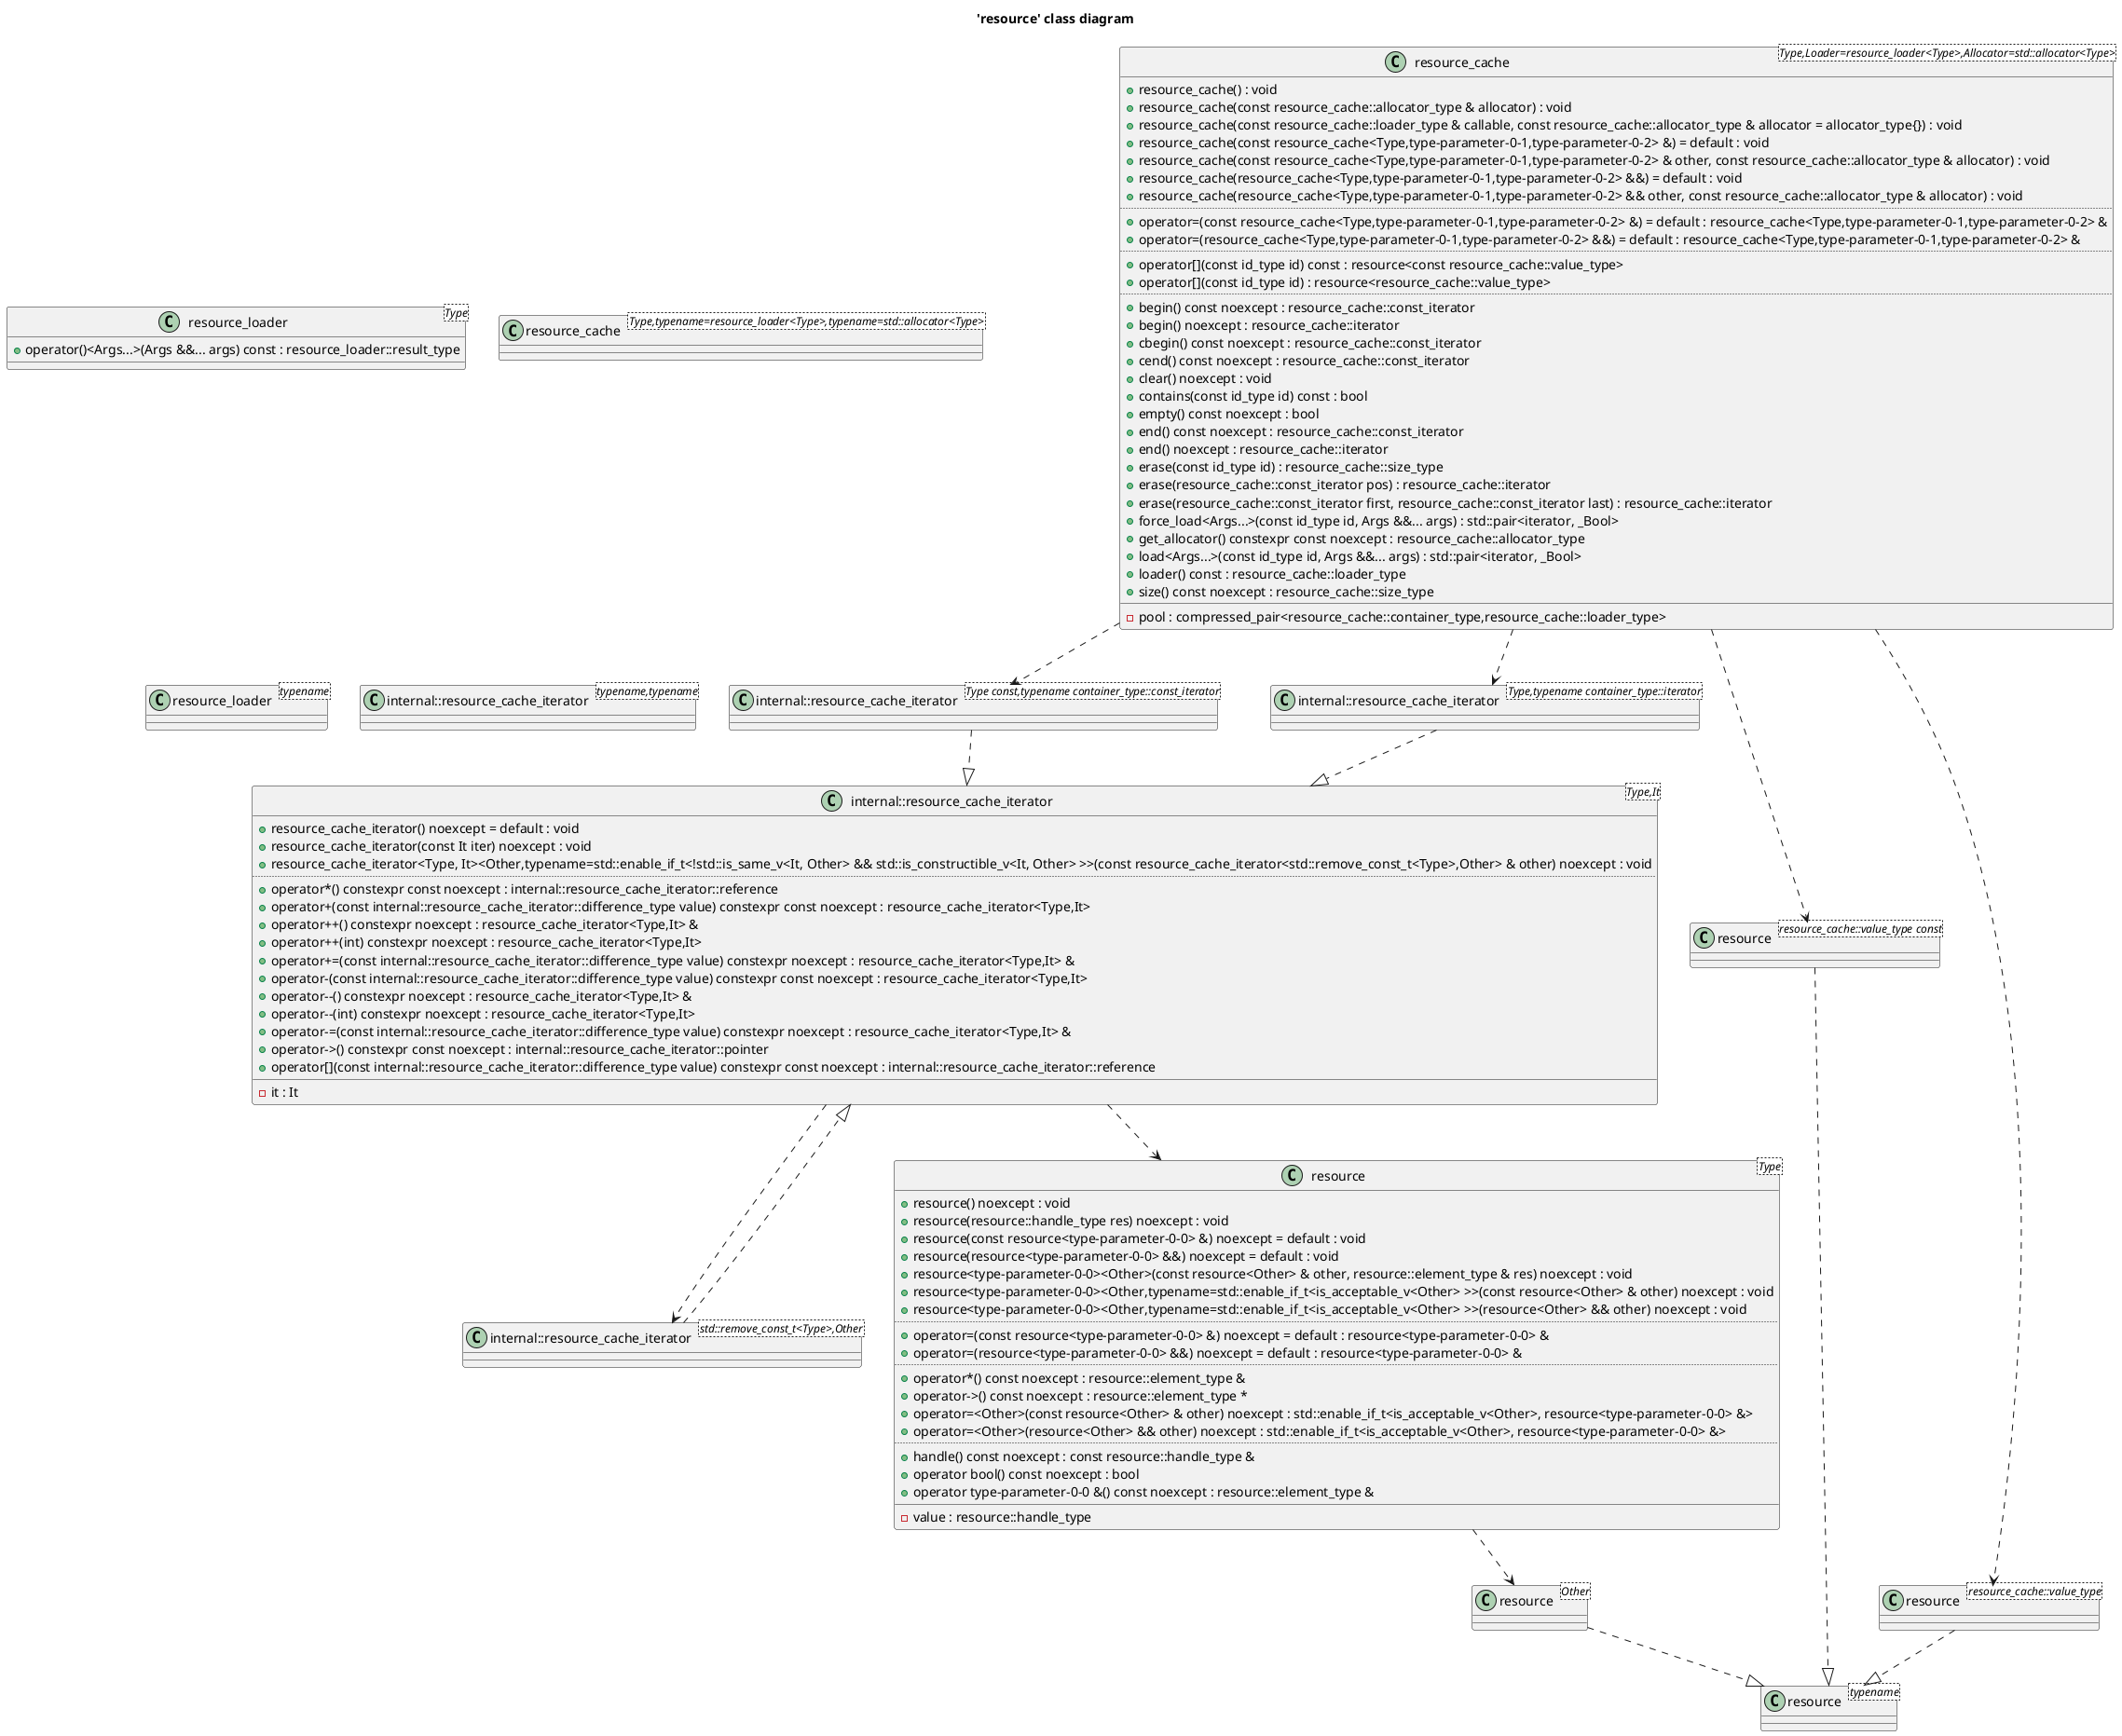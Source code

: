 @startuml
title 'resource' class diagram
class "resource_loader<Type>" as C_0001841932754009175128
class C_0001841932754009175128 [[https://github.com/skypjack/entt/blob/fef921132cae7588213d0f9bcd2fb9c8ffd8b7fc/src/entt/resource/loader.hpp#L15{resource_loader}]] {
+operator()<Args...>(Args &&... args) const : resource_loader::result_type
__
}
class "resource<typename>" as C_0000559548410739200416
class C_0000559548410739200416 [[https://github.com/skypjack/entt/blob/fef921132cae7588213d0f9bcd2fb9c8ffd8b7fc/src/entt/resource/fwd.hpp#L15{resource}]] {
__
}
class "resource_cache<Type,typename=resource_loader<Type>,typename=std::allocator<Type>>" as C_0000946688403425122891
class C_0000946688403425122891 [[https://github.com/skypjack/entt/blob/fef921132cae7588213d0f9bcd2fb9c8ffd8b7fc/src/entt/resource/fwd.hpp#L12{resource_cache}]] {
__
}
class "resource_loader<typename>" as C_0001244656265669393131
class C_0001244656265669393131 [[https://github.com/skypjack/entt/blob/fef921132cae7588213d0f9bcd2fb9c8ffd8b7fc/src/entt/resource/fwd.hpp#L9{resource_loader}]] {
__
}
class "internal::resource_cache_iterator<std::remove_const_t<Type>,Other>" as C_0002151562594117935208
class C_0002151562594117935208 [[https://github.com/skypjack/entt/blob/fef921132cae7588213d0f9bcd2fb9c8ffd8b7fc/src/entt/resource/cache.hpp#L30{resource_cache_iterator}]] {
__
}
class "internal::resource_cache_iterator<Type,It>" as C_0002256417871109640635
class C_0002256417871109640635 [[https://github.com/skypjack/entt/blob/fef921132cae7588213d0f9bcd2fb9c8ffd8b7fc/src/entt/resource/cache.hpp#L30{resource_cache_iterator}]] {
+resource_cache_iterator() noexcept = default : void [[[https://github.com/skypjack/entt/blob/fef921132cae7588213d0f9bcd2fb9c8ffd8b7fc/src/entt/resource/cache.hpp#L41{resource_cache_iterator}]]]
+resource_cache_iterator(const It iter) noexcept : void [[[https://github.com/skypjack/entt/blob/fef921132cae7588213d0f9bcd2fb9c8ffd8b7fc/src/entt/resource/cache.hpp#L43{resource_cache_iterator}]]]
+resource_cache_iterator<Type, It><Other,typename=std::enable_if_t<!std::is_same_v<It, Other> && std::is_constructible_v<It, Other> >>(const resource_cache_iterator<std::remove_const_t<Type>,Other> & other) noexcept : void
..
+operator*() constexpr const noexcept : internal::resource_cache_iterator::reference [[[https://github.com/skypjack/entt/blob/fef921132cae7588213d0f9bcd2fb9c8ffd8b7fc/src/entt/resource/cache.hpp#L90{operator*}]]]
+operator+(const internal::resource_cache_iterator::difference_type value) constexpr const noexcept : resource_cache_iterator<Type,It> [[[https://github.com/skypjack/entt/blob/fef921132cae7588213d0f9bcd2fb9c8ffd8b7fc/src/entt/resource/cache.hpp#L73{operator+}]]]
+operator++() constexpr noexcept : resource_cache_iterator<Type,It> & [[[https://github.com/skypjack/entt/blob/fef921132cae7588213d0f9bcd2fb9c8ffd8b7fc/src/entt/resource/cache.hpp#L50{operator++}]]]
+operator++(int) constexpr noexcept : resource_cache_iterator<Type,It> [[[https://github.com/skypjack/entt/blob/fef921132cae7588213d0f9bcd2fb9c8ffd8b7fc/src/entt/resource/cache.hpp#L54{operator++}]]]
+operator+=(const internal::resource_cache_iterator::difference_type value) constexpr noexcept : resource_cache_iterator<Type,It> & [[[https://github.com/skypjack/entt/blob/fef921132cae7588213d0f9bcd2fb9c8ffd8b7fc/src/entt/resource/cache.hpp#L68{operator+=}]]]
+operator-(const internal::resource_cache_iterator::difference_type value) constexpr const noexcept : resource_cache_iterator<Type,It> [[[https://github.com/skypjack/entt/blob/fef921132cae7588213d0f9bcd2fb9c8ffd8b7fc/src/entt/resource/cache.hpp#L82{operator-}]]]
+operator--() constexpr noexcept : resource_cache_iterator<Type,It> & [[[https://github.com/skypjack/entt/blob/fef921132cae7588213d0f9bcd2fb9c8ffd8b7fc/src/entt/resource/cache.hpp#L59{operator--}]]]
+operator--(int) constexpr noexcept : resource_cache_iterator<Type,It> [[[https://github.com/skypjack/entt/blob/fef921132cae7588213d0f9bcd2fb9c8ffd8b7fc/src/entt/resource/cache.hpp#L63{operator--}]]]
+operator-=(const internal::resource_cache_iterator::difference_type value) constexpr noexcept : resource_cache_iterator<Type,It> & [[[https://github.com/skypjack/entt/blob/fef921132cae7588213d0f9bcd2fb9c8ffd8b7fc/src/entt/resource/cache.hpp#L78{operator-=}]]]
+operator->() constexpr const noexcept : internal::resource_cache_iterator::pointer [[[https://github.com/skypjack/entt/blob/fef921132cae7588213d0f9bcd2fb9c8ffd8b7fc/src/entt/resource/cache.hpp#L94{operator->}]]]
+operator[](const internal::resource_cache_iterator::difference_type value) constexpr const noexcept : internal::resource_cache_iterator::reference [[[https://github.com/skypjack/entt/blob/fef921132cae7588213d0f9bcd2fb9c8ffd8b7fc/src/entt/resource/cache.hpp#L86{operator[]}]]]
__
-it : It [[[https://github.com/skypjack/entt/blob/fef921132cae7588213d0f9bcd2fb9c8ffd8b7fc/src/entt/resource/cache.hpp#L108{it}]]]
}
class "internal::resource_cache_iterator<Type const,typename container_type::const_iterator>" as C_0001145099928832187469
class C_0001145099928832187469 [[https://github.com/skypjack/entt/blob/fef921132cae7588213d0f9bcd2fb9c8ffd8b7fc/src/entt/resource/cache.hpp#L30{resource_cache_iterator}]] {
__
}
class "internal::resource_cache_iterator<Type,typename container_type::iterator>" as C_0001549236156146324727
class C_0001549236156146324727 [[https://github.com/skypjack/entt/blob/fef921132cae7588213d0f9bcd2fb9c8ffd8b7fc/src/entt/resource/cache.hpp#L30{resource_cache_iterator}]] {
__
}
class "internal::resource_cache_iterator<typename,typename>" as C_0002154113577678622968
class C_0002154113577678622968 [[https://github.com/skypjack/entt/blob/fef921132cae7588213d0f9bcd2fb9c8ffd8b7fc/src/entt/resource/cache.hpp#L32{resource_cache_iterator}]] {
__
}
class "resource<Other>" as C_0001241569267375006818
class C_0001241569267375006818 [[https://github.com/skypjack/entt/blob/fef921132cae7588213d0f9bcd2fb9c8ffd8b7fc/src/entt/resource/resource.hpp#L22{resource}]] {
__
}
class "resource<Type>" as C_0000804320345891133867
class C_0000804320345891133867 [[https://github.com/skypjack/entt/blob/fef921132cae7588213d0f9bcd2fb9c8ffd8b7fc/src/entt/resource/resource.hpp#L22{resource}]] {
+resource() noexcept : void [[[https://github.com/skypjack/entt/blob/fef921132cae7588213d0f9bcd2fb9c8ffd8b7fc/src/entt/resource/resource.hpp#L37{resource}]]]
+resource(resource::handle_type res) noexcept : void [[[https://github.com/skypjack/entt/blob/fef921132cae7588213d0f9bcd2fb9c8ffd8b7fc/src/entt/resource/resource.hpp#L44{resource}]]]
+resource(const resource<type-parameter-0-0> &) noexcept = default : void [[[https://github.com/skypjack/entt/blob/fef921132cae7588213d0f9bcd2fb9c8ffd8b7fc/src/entt/resource/resource.hpp#L48{resource}]]]
+resource(resource<type-parameter-0-0> &&) noexcept = default : void [[[https://github.com/skypjack/entt/blob/fef921132cae7588213d0f9bcd2fb9c8ffd8b7fc/src/entt/resource/resource.hpp#L51{resource}]]]
+resource<type-parameter-0-0><Other>(const resource<Other> & other, resource::element_type & res) noexcept : void
+resource<type-parameter-0-0><Other,typename=std::enable_if_t<is_acceptable_v<Other> >>(const resource<Other> & other) noexcept : void
+resource<type-parameter-0-0><Other,typename=std::enable_if_t<is_acceptable_v<Other> >>(resource<Other> && other) noexcept : void
..
+operator=(const resource<type-parameter-0-0> &) noexcept = default : resource<type-parameter-0-0> & [[[https://github.com/skypjack/entt/blob/fef921132cae7588213d0f9bcd2fb9c8ffd8b7fc/src/entt/resource/resource.hpp#L85{operator=}]]]
+operator=(resource<type-parameter-0-0> &&) noexcept = default : resource<type-parameter-0-0> & [[[https://github.com/skypjack/entt/blob/fef921132cae7588213d0f9bcd2fb9c8ffd8b7fc/src/entt/resource/resource.hpp#L91{operator=}]]]
..
+operator*() const noexcept : resource::element_type & [[[https://github.com/skypjack/entt/blob/fef921132cae7588213d0f9bcd2fb9c8ffd8b7fc/src/entt/resource/resource.hpp#L127{operator*}]]]
+operator->() const noexcept : resource::element_type * [[[https://github.com/skypjack/entt/blob/fef921132cae7588213d0f9bcd2fb9c8ffd8b7fc/src/entt/resource/resource.hpp#L140{operator->}]]]
+operator=<Other>(const resource<Other> & other) noexcept : std::enable_if_t<is_acceptable_v<Other>, resource<type-parameter-0-0> &>
+operator=<Other>(resource<Other> && other) noexcept : std::enable_if_t<is_acceptable_v<Other>, resource<type-parameter-0-0> &>
..
+handle() const noexcept : const resource::handle_type & [[[https://github.com/skypjack/entt/blob/fef921132cae7588213d0f9bcd2fb9c8ffd8b7fc/src/entt/resource/resource.hpp#L156{handle}]]]
+operator bool() const noexcept : bool [[[https://github.com/skypjack/entt/blob/fef921132cae7588213d0f9bcd2fb9c8ffd8b7fc/src/entt/resource/resource.hpp#L148{operator bool}]]]
+operator type-parameter-0-0 &() const noexcept : resource::element_type & [[[https://github.com/skypjack/entt/blob/fef921132cae7588213d0f9bcd2fb9c8ffd8b7fc/src/entt/resource/resource.hpp#L132{operator type-parameter-0-0 &}]]]
__
-value : resource::handle_type [[[https://github.com/skypjack/entt/blob/fef921132cae7588213d0f9bcd2fb9c8ffd8b7fc/src/entt/resource/resource.hpp#L161{value}]]]
}
class "resource<resource_cache::value_type const>" as C_0001388841074278355306
class C_0001388841074278355306 [[https://github.com/skypjack/entt/blob/fef921132cae7588213d0f9bcd2fb9c8ffd8b7fc/src/entt/resource/resource.hpp#L22{resource}]] {
__
}
class "resource<resource_cache::value_type>" as C_0002035034018364804826
class C_0002035034018364804826 [[https://github.com/skypjack/entt/blob/fef921132cae7588213d0f9bcd2fb9c8ffd8b7fc/src/entt/resource/resource.hpp#L22{resource}]] {
__
}
class "resource_cache<Type,Loader=resource_loader<Type>,Allocator=std::allocator<Type>>" as C_0000594868549633083436
class C_0000594868549633083436 [[https://github.com/skypjack/entt/blob/fef921132cae7588213d0f9bcd2fb9c8ffd8b7fc/src/entt/resource/cache.hpp#L160{resource_cache}]] {
+resource_cache() : void [[[https://github.com/skypjack/entt/blob/fef921132cae7588213d0f9bcd2fb9c8ffd8b7fc/src/entt/resource/cache.hpp#L181{resource_cache}]]]
+resource_cache(const resource_cache::allocator_type & allocator) : void [[[https://github.com/skypjack/entt/blob/fef921132cae7588213d0f9bcd2fb9c8ffd8b7fc/src/entt/resource/cache.hpp#L188{resource_cache}]]]
+resource_cache(const resource_cache::loader_type & callable, const resource_cache::allocator_type & allocator = allocator_type{}) : void [[[https://github.com/skypjack/entt/blob/fef921132cae7588213d0f9bcd2fb9c8ffd8b7fc/src/entt/resource/cache.hpp#L196{resource_cache}]]]
+resource_cache(const resource_cache<Type,type-parameter-0-1,type-parameter-0-2> &) = default : void [[[https://github.com/skypjack/entt/blob/fef921132cae7588213d0f9bcd2fb9c8ffd8b7fc/src/entt/resource/cache.hpp#L200{resource_cache}]]]
+resource_cache(const resource_cache<Type,type-parameter-0-1,type-parameter-0-2> & other, const resource_cache::allocator_type & allocator) : void [[[https://github.com/skypjack/entt/blob/fef921132cae7588213d0f9bcd2fb9c8ffd8b7fc/src/entt/resource/cache.hpp#L207{resource_cache}]]]
+resource_cache(resource_cache<Type,type-parameter-0-1,type-parameter-0-2> &&) = default : void [[[https://github.com/skypjack/entt/blob/fef921132cae7588213d0f9bcd2fb9c8ffd8b7fc/src/entt/resource/cache.hpp#L211{resource_cache}]]]
+resource_cache(resource_cache<Type,type-parameter-0-1,type-parameter-0-2> && other, const resource_cache::allocator_type & allocator) : void [[[https://github.com/skypjack/entt/blob/fef921132cae7588213d0f9bcd2fb9c8ffd8b7fc/src/entt/resource/cache.hpp#L218{resource_cache}]]]
..
+operator=(const resource_cache<Type,type-parameter-0-1,type-parameter-0-2> &) = default : resource_cache<Type,type-parameter-0-1,type-parameter-0-2> & [[[https://github.com/skypjack/entt/blob/fef921132cae7588213d0f9bcd2fb9c8ffd8b7fc/src/entt/resource/cache.hpp#L225{operator=}]]]
+operator=(resource_cache<Type,type-parameter-0-1,type-parameter-0-2> &&) = default : resource_cache<Type,type-parameter-0-1,type-parameter-0-2> & [[[https://github.com/skypjack/entt/blob/fef921132cae7588213d0f9bcd2fb9c8ffd8b7fc/src/entt/resource/cache.hpp#L231{operator=}]]]
..
+operator[](const id_type id) const : resource<const resource_cache::value_type> [[[https://github.com/skypjack/entt/blob/fef921132cae7588213d0f9bcd2fb9c8ffd8b7fc/src/entt/resource/cache.hpp#L353{operator[]}]]]
+operator[](const id_type id) : resource<resource_cache::value_type> [[[https://github.com/skypjack/entt/blob/fef921132cae7588213d0f9bcd2fb9c8ffd8b7fc/src/entt/resource/cache.hpp#L362{operator[]}]]]
..
+begin() const noexcept : resource_cache::const_iterator [[[https://github.com/skypjack/entt/blob/fef921132cae7588213d0f9bcd2fb9c8ffd8b7fc/src/entt/resource/cache.hpp#L254{begin}]]]
+begin() noexcept : resource_cache::iterator [[[https://github.com/skypjack/entt/blob/fef921132cae7588213d0f9bcd2fb9c8ffd8b7fc/src/entt/resource/cache.hpp#L259{begin}]]]
+cbegin() const noexcept : resource_cache::const_iterator [[[https://github.com/skypjack/entt/blob/fef921132cae7588213d0f9bcd2fb9c8ffd8b7fc/src/entt/resource/cache.hpp#L249{cbegin}]]]
+cend() const noexcept : resource_cache::const_iterator [[[https://github.com/skypjack/entt/blob/fef921132cae7588213d0f9bcd2fb9c8ffd8b7fc/src/entt/resource/cache.hpp#L273{cend}]]]
+clear() noexcept : void [[[https://github.com/skypjack/entt/blob/fef921132cae7588213d0f9bcd2fb9c8ffd8b7fc/src/entt/resource/cache.hpp#L304{clear}]]]
+contains(const id_type id) const : bool [[[https://github.com/skypjack/entt/blob/fef921132cae7588213d0f9bcd2fb9c8ffd8b7fc/src/entt/resource/cache.hpp#L375{contains}]]]
+empty() const noexcept : bool [[[https://github.com/skypjack/entt/blob/fef921132cae7588213d0f9bcd2fb9c8ffd8b7fc/src/entt/resource/cache.hpp#L291{empty}]]]
+end() const noexcept : resource_cache::const_iterator [[[https://github.com/skypjack/entt/blob/fef921132cae7588213d0f9bcd2fb9c8ffd8b7fc/src/entt/resource/cache.hpp#L278{end}]]]
+end() noexcept : resource_cache::iterator [[[https://github.com/skypjack/entt/blob/fef921132cae7588213d0f9bcd2fb9c8ffd8b7fc/src/entt/resource/cache.hpp#L283{end}]]]
+erase(const id_type id) : resource_cache::size_type [[[https://github.com/skypjack/entt/blob/fef921132cae7588213d0f9bcd2fb9c8ffd8b7fc/src/entt/resource/cache.hpp#L405{erase}]]]
+erase(resource_cache::const_iterator pos) : resource_cache::iterator [[[https://github.com/skypjack/entt/blob/fef921132cae7588213d0f9bcd2fb9c8ffd8b7fc/src/entt/resource/cache.hpp#L384{erase}]]]
+erase(resource_cache::const_iterator first, resource_cache::const_iterator last) : resource_cache::iterator [[[https://github.com/skypjack/entt/blob/fef921132cae7588213d0f9bcd2fb9c8ffd8b7fc/src/entt/resource/cache.hpp#L395{erase}]]]
+force_load<Args...>(const id_type id, Args &&... args) : std::pair<iterator, _Bool>
+get_allocator() constexpr const noexcept : resource_cache::allocator_type [[[https://github.com/skypjack/entt/blob/fef921132cae7588213d0f9bcd2fb9c8ffd8b7fc/src/entt/resource/cache.hpp#L237{get_allocator}]]]
+load<Args...>(const id_type id, Args &&... args) : std::pair<iterator, _Bool>
+loader() const : resource_cache::loader_type [[[https://github.com/skypjack/entt/blob/fef921132cae7588213d0f9bcd2fb9c8ffd8b7fc/src/entt/resource/cache.hpp#L413{loader}]]]
+size() const noexcept : resource_cache::size_type [[[https://github.com/skypjack/entt/blob/fef921132cae7588213d0f9bcd2fb9c8ffd8b7fc/src/entt/resource/cache.hpp#L299{size}]]]
__
-pool : compressed_pair<resource_cache::container_type,resource_cache::loader_type> [[[https://github.com/skypjack/entt/blob/fef921132cae7588213d0f9bcd2fb9c8ffd8b7fc/src/entt/resource/cache.hpp#L418{pool}]]]
}
C_0002151562594117935208 ..|> C_0002256417871109640635
C_0002256417871109640635 ..> C_0000804320345891133867
C_0002256417871109640635 ..> C_0002151562594117935208
C_0001145099928832187469 ..|> C_0002256417871109640635
C_0001549236156146324727 ..|> C_0002256417871109640635
C_0001241569267375006818 ..|> C_0000559548410739200416
C_0000804320345891133867 ..> C_0001241569267375006818
C_0001388841074278355306 ..|> C_0000559548410739200416
C_0002035034018364804826 ..|> C_0000559548410739200416
C_0000594868549633083436 ..> C_0001145099928832187469
C_0000594868549633083436 ..> C_0001549236156146324727
C_0000594868549633083436 ..> C_0001388841074278355306
C_0000594868549633083436 ..> C_0002035034018364804826

'Generated with clang-uml, version 0.4.0-9-gc398c6f
'LLVM version Ubuntu clang version 15.0.7
@enduml
